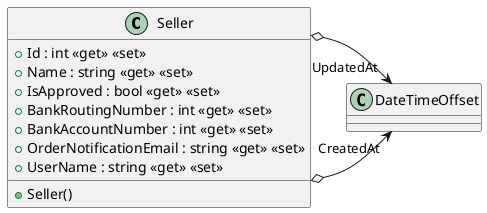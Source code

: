 @startuml
class Seller {
    + Seller()
    + Id : int <<get>> <<set>>
    + Name : string <<get>> <<set>>
    + IsApproved : bool <<get>> <<set>>
    + BankRoutingNumber : int <<get>> <<set>>
    + BankAccountNumber : int <<get>> <<set>>
    + OrderNotificationEmail : string <<get>> <<set>>
    + UserName : string <<get>> <<set>>
}
Seller o-> "CreatedAt" DateTimeOffset
Seller o-> "UpdatedAt" DateTimeOffset
@enduml
